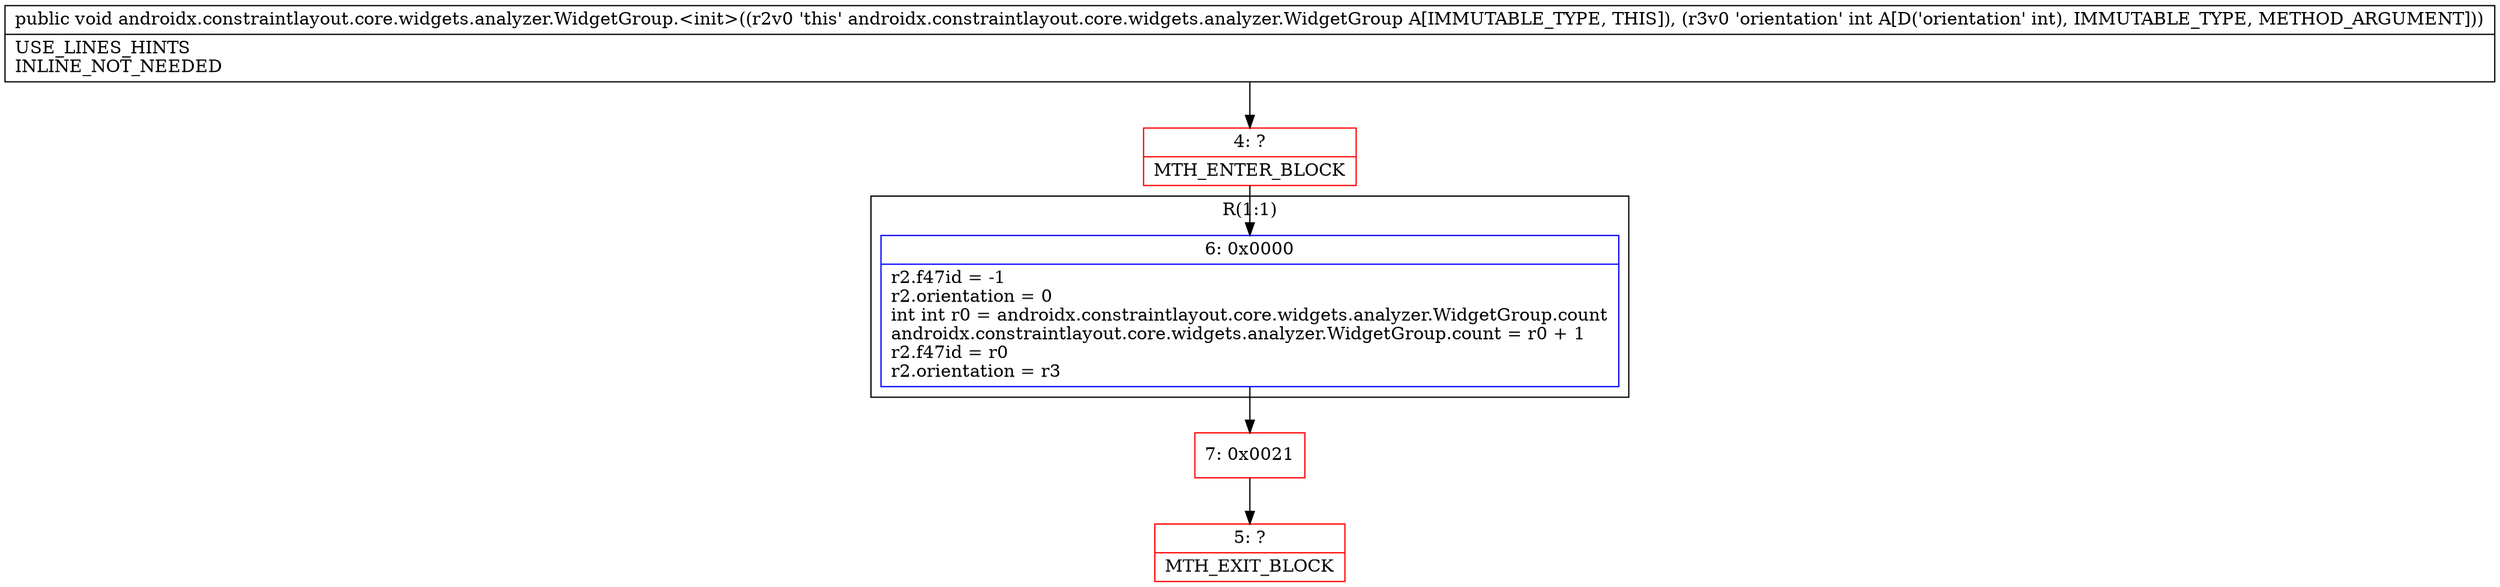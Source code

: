digraph "CFG forandroidx.constraintlayout.core.widgets.analyzer.WidgetGroup.\<init\>(I)V" {
subgraph cluster_Region_1163939144 {
label = "R(1:1)";
node [shape=record,color=blue];
Node_6 [shape=record,label="{6\:\ 0x0000|r2.f47id = \-1\lr2.orientation = 0\lint int r0 = androidx.constraintlayout.core.widgets.analyzer.WidgetGroup.count\landroidx.constraintlayout.core.widgets.analyzer.WidgetGroup.count = r0 + 1\lr2.f47id = r0\lr2.orientation = r3\l}"];
}
Node_4 [shape=record,color=red,label="{4\:\ ?|MTH_ENTER_BLOCK\l}"];
Node_7 [shape=record,color=red,label="{7\:\ 0x0021}"];
Node_5 [shape=record,color=red,label="{5\:\ ?|MTH_EXIT_BLOCK\l}"];
MethodNode[shape=record,label="{public void androidx.constraintlayout.core.widgets.analyzer.WidgetGroup.\<init\>((r2v0 'this' androidx.constraintlayout.core.widgets.analyzer.WidgetGroup A[IMMUTABLE_TYPE, THIS]), (r3v0 'orientation' int A[D('orientation' int), IMMUTABLE_TYPE, METHOD_ARGUMENT]))  | USE_LINES_HINTS\lINLINE_NOT_NEEDED\l}"];
MethodNode -> Node_4;Node_6 -> Node_7;
Node_4 -> Node_6;
Node_7 -> Node_5;
}

